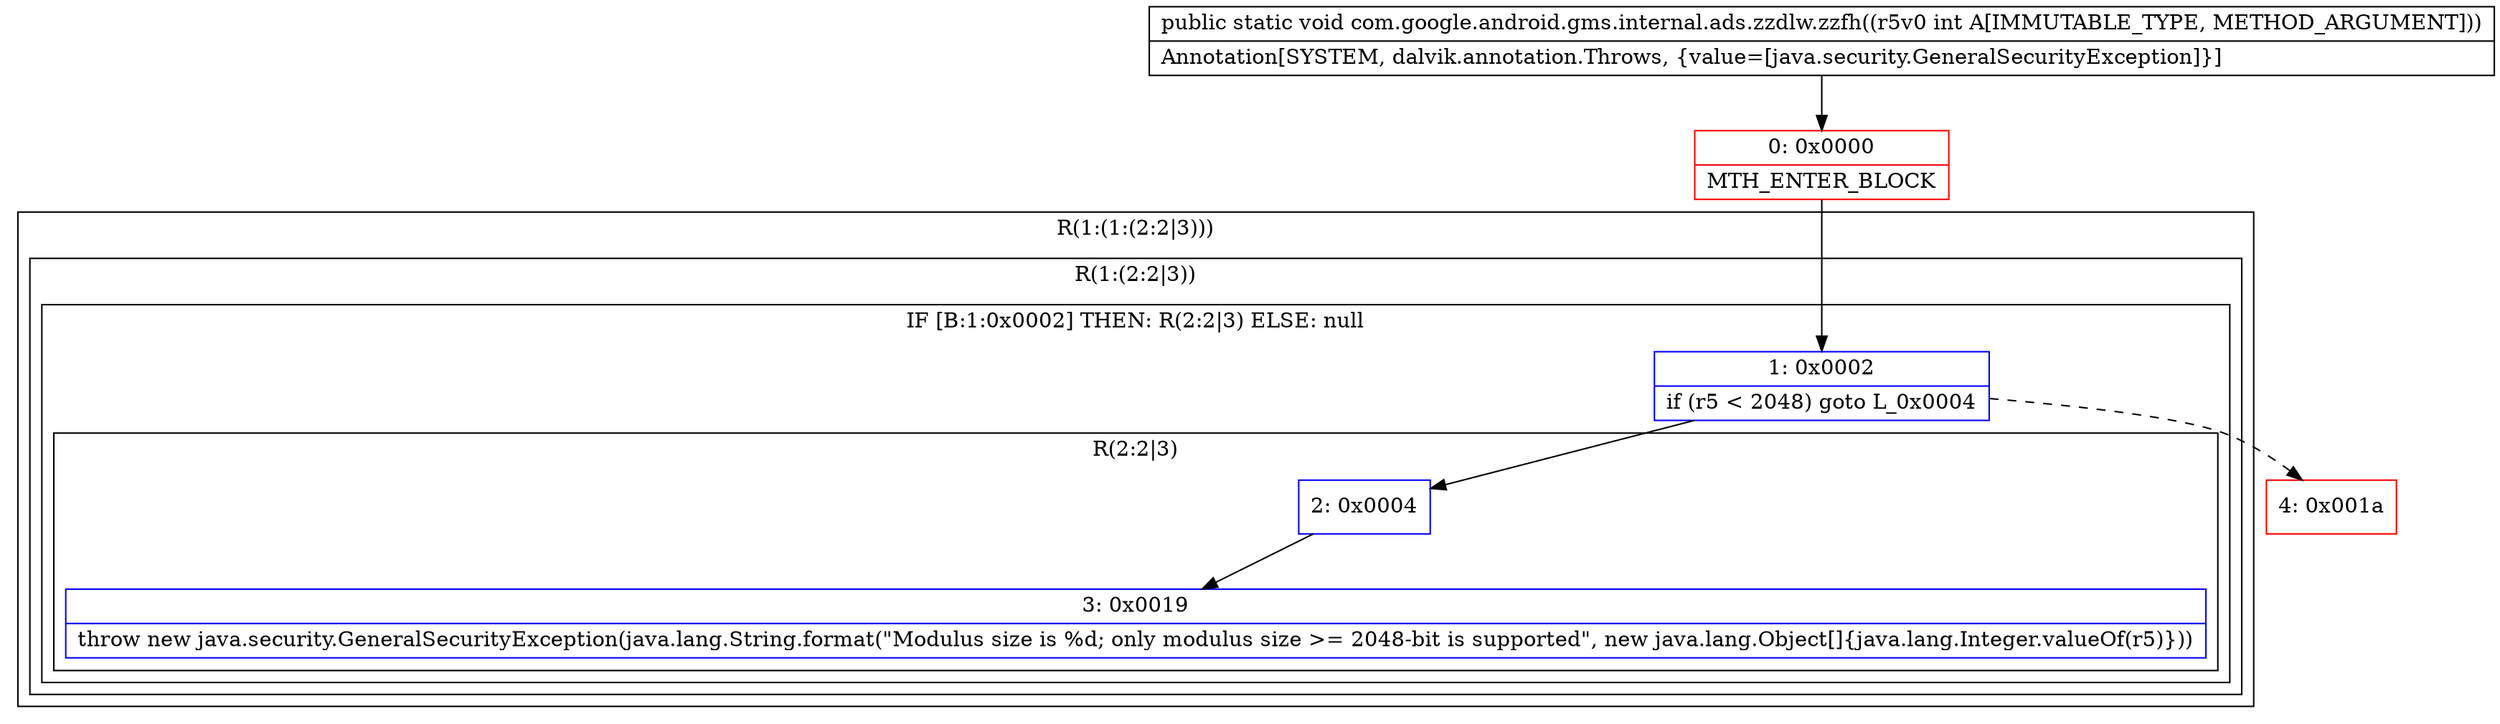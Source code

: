 digraph "CFG forcom.google.android.gms.internal.ads.zzdlw.zzfh(I)V" {
subgraph cluster_Region_1907489267 {
label = "R(1:(1:(2:2|3)))";
node [shape=record,color=blue];
subgraph cluster_Region_1700593547 {
label = "R(1:(2:2|3))";
node [shape=record,color=blue];
subgraph cluster_IfRegion_354643113 {
label = "IF [B:1:0x0002] THEN: R(2:2|3) ELSE: null";
node [shape=record,color=blue];
Node_1 [shape=record,label="{1\:\ 0x0002|if (r5 \< 2048) goto L_0x0004\l}"];
subgraph cluster_Region_962212027 {
label = "R(2:2|3)";
node [shape=record,color=blue];
Node_2 [shape=record,label="{2\:\ 0x0004}"];
Node_3 [shape=record,label="{3\:\ 0x0019|throw new java.security.GeneralSecurityException(java.lang.String.format(\"Modulus size is %d; only modulus size \>= 2048\-bit is supported\", new java.lang.Object[]\{java.lang.Integer.valueOf(r5)\}))\l}"];
}
}
}
}
Node_0 [shape=record,color=red,label="{0\:\ 0x0000|MTH_ENTER_BLOCK\l}"];
Node_4 [shape=record,color=red,label="{4\:\ 0x001a}"];
MethodNode[shape=record,label="{public static void com.google.android.gms.internal.ads.zzdlw.zzfh((r5v0 int A[IMMUTABLE_TYPE, METHOD_ARGUMENT]))  | Annotation[SYSTEM, dalvik.annotation.Throws, \{value=[java.security.GeneralSecurityException]\}]\l}"];
MethodNode -> Node_0;
Node_1 -> Node_2;
Node_1 -> Node_4[style=dashed];
Node_2 -> Node_3;
Node_0 -> Node_1;
}


